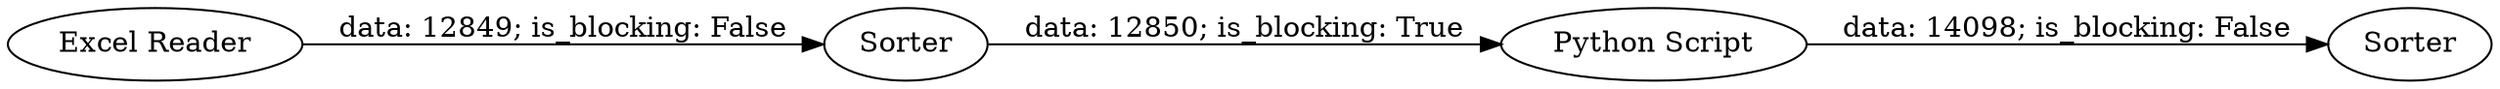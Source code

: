 digraph {
	"-2832487416214870257_5" [label=Sorter]
	"-2832487416214870257_2" [label="Python Script"]
	"-2832487416214870257_1" [label="Excel Reader"]
	"-2832487416214870257_6" [label=Sorter]
	"-2832487416214870257_2" -> "-2832487416214870257_5" [label="data: 14098; is_blocking: False"]
	"-2832487416214870257_1" -> "-2832487416214870257_6" [label="data: 12849; is_blocking: False"]
	"-2832487416214870257_6" -> "-2832487416214870257_2" [label="data: 12850; is_blocking: True"]
	rankdir=LR
}
